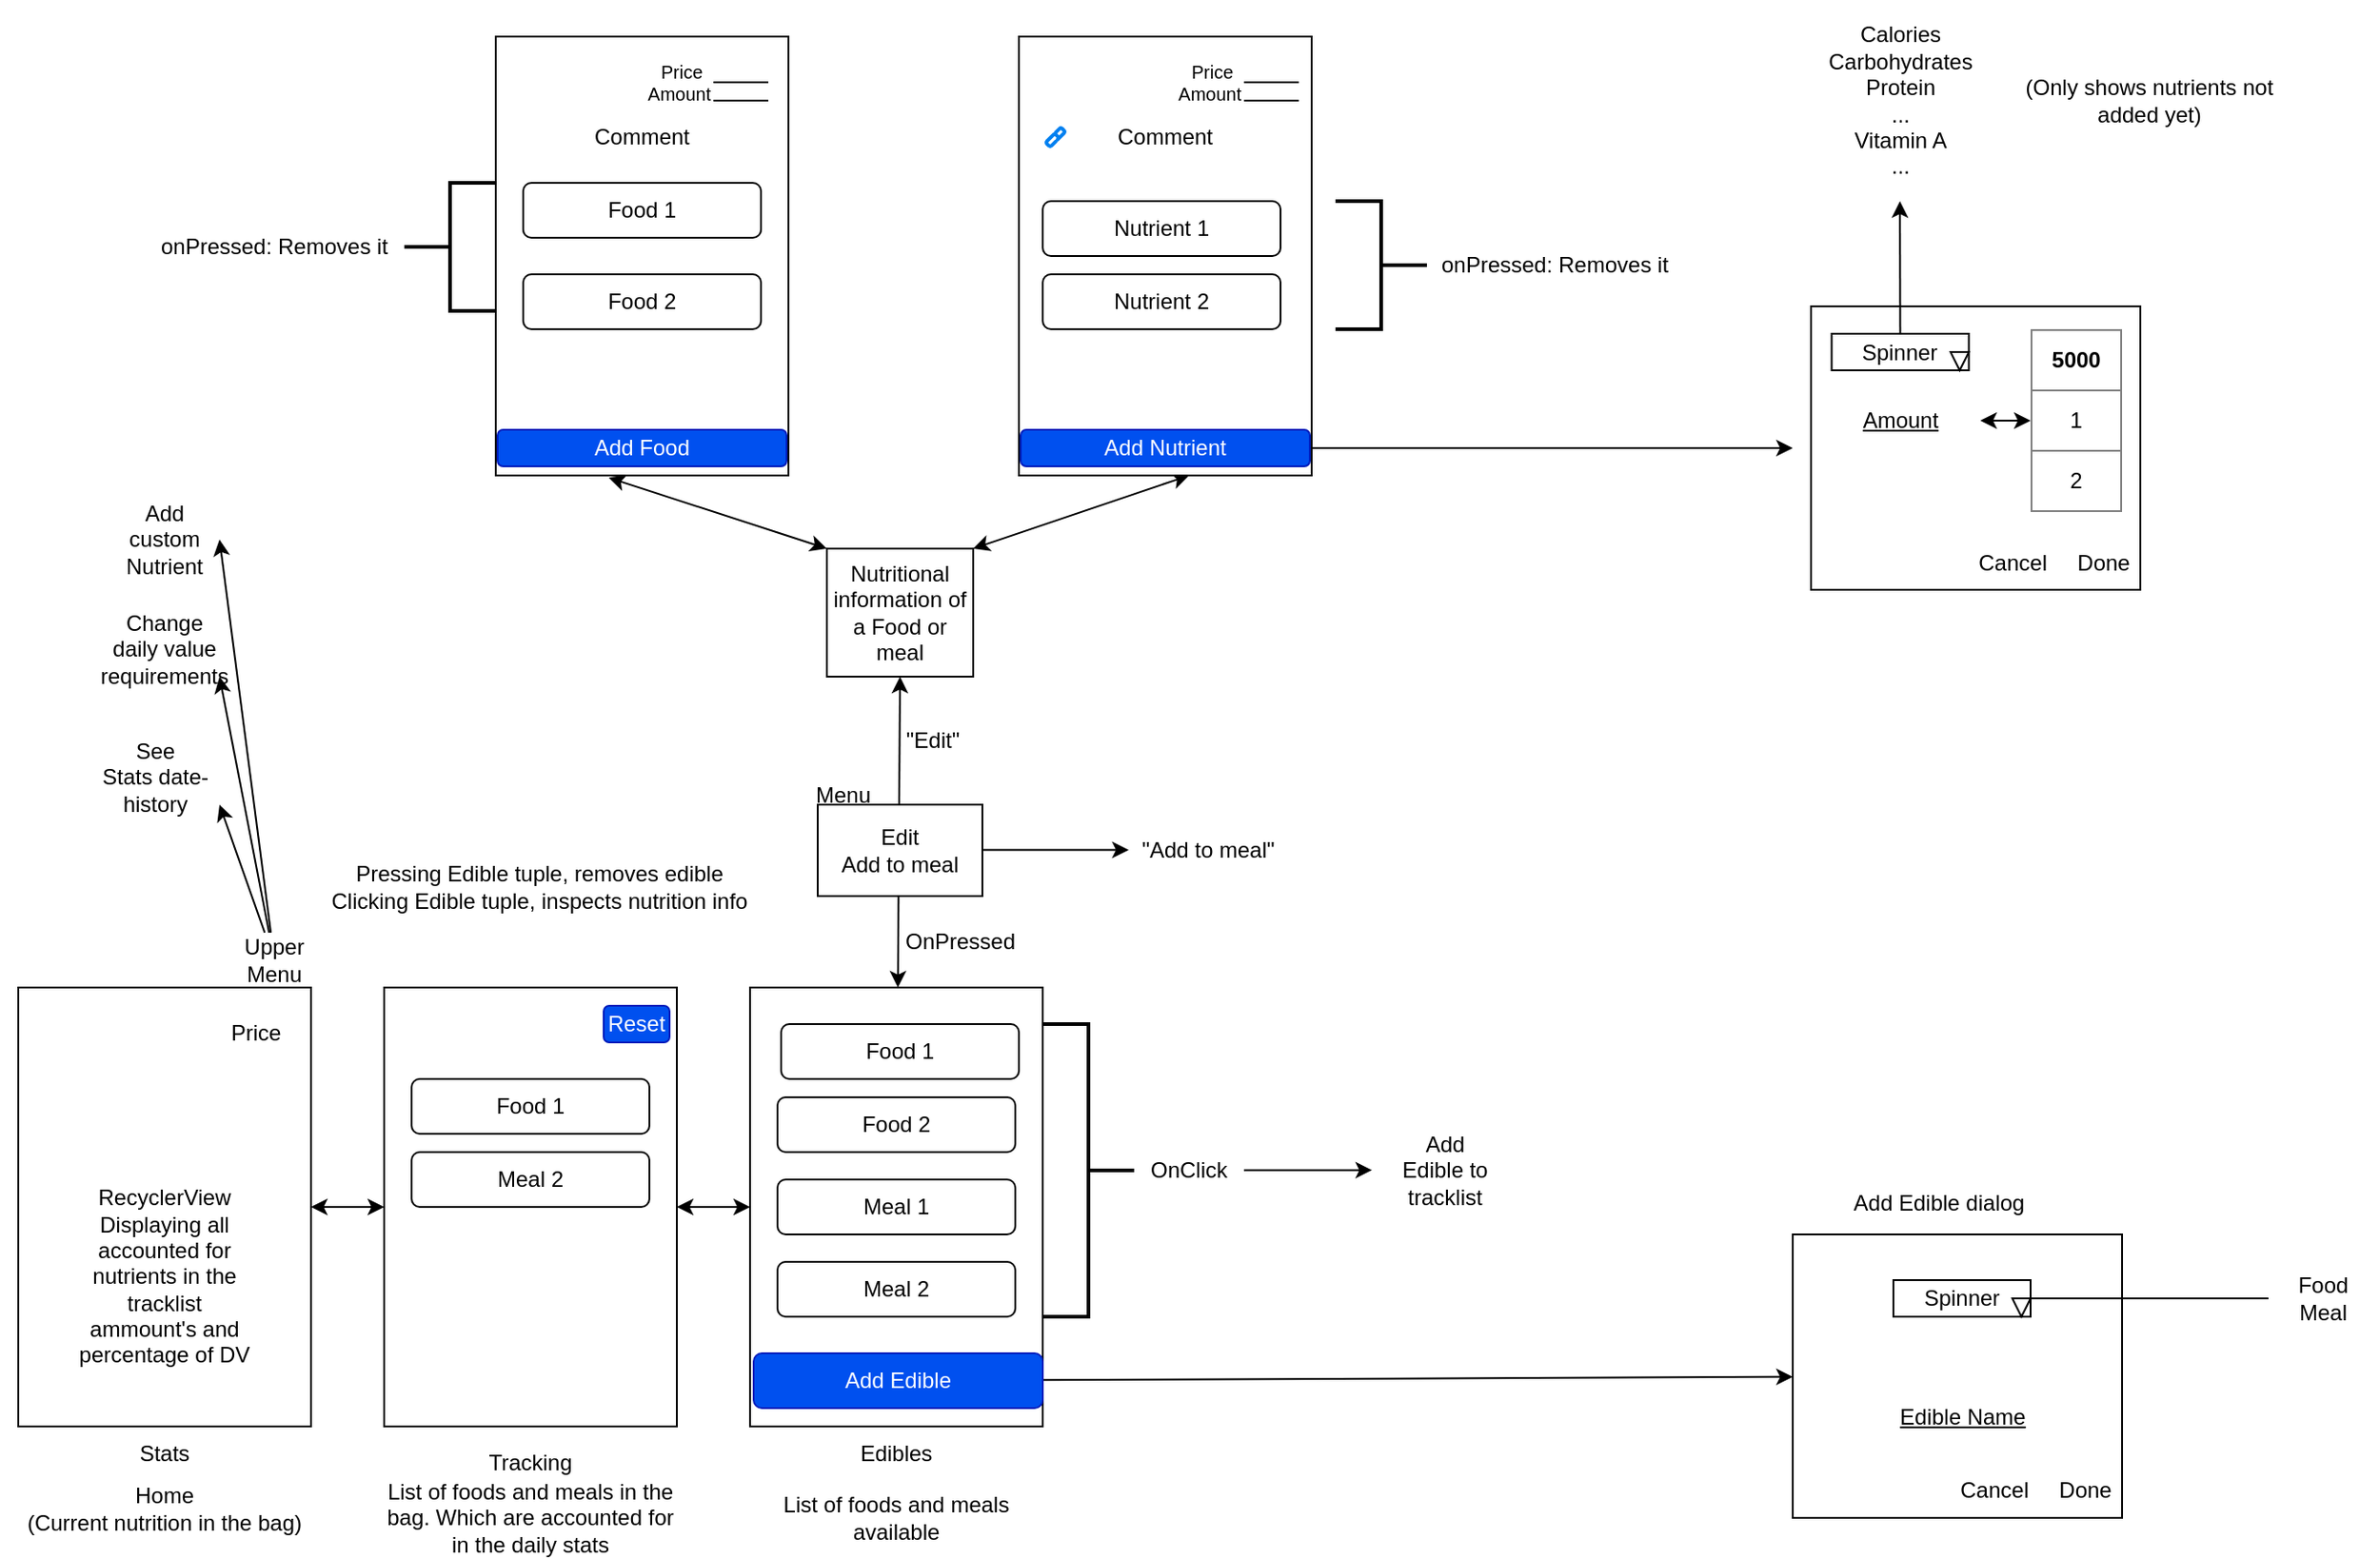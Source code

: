 <mxfile version="17.1.3" type="device"><diagram id="tEaXaVIWpdnvRQvvyCoF" name="Page-1"><mxGraphModel dx="868" dy="1661" grid="1" gridSize="10" guides="1" tooltips="1" connect="1" arrows="1" fold="1" page="1" pageScale="1" pageWidth="827" pageHeight="1169" math="0" shadow="0"><root><mxCell id="0"/><mxCell id="1" parent="0"/><mxCell id="yxa3XQiB45yq6UGkSYTV-2" style="edgeStyle=orthogonalEdgeStyle;rounded=0;orthogonalLoop=1;jettySize=auto;html=1;entryX=0;entryY=0.5;entryDx=0;entryDy=0;startArrow=classic;startFill=1;" parent="1" source="SI6sRgcbAphUeANFBWmg-1" target="SI6sRgcbAphUeANFBWmg-3" edge="1"><mxGeometry relative="1" as="geometry"/></mxCell><mxCell id="SI6sRgcbAphUeANFBWmg-1" value="" style="rounded=0;whiteSpace=wrap;html=1;" parent="1" vertex="1"><mxGeometry x="320" y="280" width="160" height="240" as="geometry"/></mxCell><mxCell id="yxa3XQiB45yq6UGkSYTV-1" style="edgeStyle=orthogonalEdgeStyle;rounded=0;orthogonalLoop=1;jettySize=auto;html=1;entryX=0;entryY=0.5;entryDx=0;entryDy=0;startArrow=classic;startFill=1;" parent="1" source="SI6sRgcbAphUeANFBWmg-2" target="SI6sRgcbAphUeANFBWmg-1" edge="1"><mxGeometry relative="1" as="geometry"/></mxCell><mxCell id="SI6sRgcbAphUeANFBWmg-2" value="" style="rounded=0;whiteSpace=wrap;html=1;" parent="1" vertex="1"><mxGeometry x="120" y="280" width="160" height="240" as="geometry"/></mxCell><mxCell id="yxa3XQiB45yq6UGkSYTV-4" style="rounded=0;orthogonalLoop=1;jettySize=auto;html=1;startArrow=classic;startFill=1;entryX=0.5;entryY=1;entryDx=0;entryDy=0;" parent="1" source="SI6sRgcbAphUeANFBWmg-3" edge="1" target="SI6sRgcbAphUeANFBWmg-8"><mxGeometry relative="1" as="geometry"><mxPoint x="600" y="160" as="targetPoint"/></mxGeometry></mxCell><mxCell id="SI6sRgcbAphUeANFBWmg-3" value="" style="rounded=0;whiteSpace=wrap;html=1;" parent="1" vertex="1"><mxGeometry x="520" y="280" width="160" height="240" as="geometry"/></mxCell><mxCell id="SI6sRgcbAphUeANFBWmg-4" value="Home&lt;br&gt;(Current nutrition in the bag)" style="text;html=1;strokeColor=none;fillColor=none;align=center;verticalAlign=middle;whiteSpace=wrap;rounded=0;" parent="1" vertex="1"><mxGeometry x="110" y="550" width="180" height="30" as="geometry"/></mxCell><mxCell id="SI6sRgcbAphUeANFBWmg-5" value="List of foods and meals in the bag. Which are accounted for in the daily stats" style="text;html=1;strokeColor=none;fillColor=none;align=center;verticalAlign=middle;whiteSpace=wrap;rounded=0;" parent="1" vertex="1"><mxGeometry x="320" y="555" width="160" height="30" as="geometry"/></mxCell><mxCell id="SI6sRgcbAphUeANFBWmg-6" value="List of foods and meals available" style="text;html=1;strokeColor=none;fillColor=none;align=center;verticalAlign=middle;whiteSpace=wrap;rounded=0;" parent="1" vertex="1"><mxGeometry x="520" y="555" width="160" height="30" as="geometry"/></mxCell><mxCell id="yxa3XQiB45yq6UGkSYTV-5" style="rounded=0;orthogonalLoop=1;jettySize=auto;html=1;entryX=0.386;entryY=1.005;entryDx=0;entryDy=0;entryPerimeter=0;startArrow=classic;startFill=1;exitX=0;exitY=0;exitDx=0;exitDy=0;" parent="1" target="SI6sRgcbAphUeANFBWmg-10" edge="1" source="SI6sRgcbAphUeANFBWmg-8"><mxGeometry relative="1" as="geometry"><mxPoint x="560" y="90" as="sourcePoint"/></mxGeometry></mxCell><mxCell id="SI6sRgcbAphUeANFBWmg-7" value="" style="rounded=0;whiteSpace=wrap;html=1;" parent="1" vertex="1"><mxGeometry x="562" y="40" width="80" height="70" as="geometry"/></mxCell><mxCell id="yxa3XQiB45yq6UGkSYTV-6" style="edgeStyle=none;rounded=0;orthogonalLoop=1;jettySize=auto;html=1;entryX=0.581;entryY=1;entryDx=0;entryDy=0;entryPerimeter=0;startArrow=classic;startFill=1;exitX=1;exitY=0;exitDx=0;exitDy=0;" parent="1" source="SI6sRgcbAphUeANFBWmg-8" target="SI6sRgcbAphUeANFBWmg-11" edge="1"><mxGeometry relative="1" as="geometry"><mxPoint x="650" y="90" as="sourcePoint"/></mxGeometry></mxCell><mxCell id="SI6sRgcbAphUeANFBWmg-8" value="Nutritional information of a Food or meal" style="text;html=1;strokeColor=none;fillColor=none;align=center;verticalAlign=middle;whiteSpace=wrap;rounded=0;" parent="1" vertex="1"><mxGeometry x="562" y="40" width="80" height="70" as="geometry"/></mxCell><mxCell id="SI6sRgcbAphUeANFBWmg-10" value="" style="rounded=0;whiteSpace=wrap;html=1;" parent="1" vertex="1"><mxGeometry x="381" y="-240" width="160" height="240" as="geometry"/></mxCell><mxCell id="SI6sRgcbAphUeANFBWmg-11" value="" style="rounded=0;whiteSpace=wrap;html=1;" parent="1" vertex="1"><mxGeometry x="667" y="-240" width="160" height="240" as="geometry"/></mxCell><mxCell id="SI6sRgcbAphUeANFBWmg-12" value="Stats" style="text;html=1;strokeColor=none;fillColor=none;align=center;verticalAlign=middle;whiteSpace=wrap;rounded=0;" parent="1" vertex="1"><mxGeometry x="170" y="520" width="60" height="30" as="geometry"/></mxCell><mxCell id="SI6sRgcbAphUeANFBWmg-13" value="Tracking" style="text;html=1;strokeColor=none;fillColor=none;align=center;verticalAlign=middle;whiteSpace=wrap;rounded=0;" parent="1" vertex="1"><mxGeometry x="370" y="525" width="60" height="30" as="geometry"/></mxCell><mxCell id="SI6sRgcbAphUeANFBWmg-14" value="Edibles" style="text;html=1;strokeColor=none;fillColor=none;align=center;verticalAlign=middle;whiteSpace=wrap;rounded=0;" parent="1" vertex="1"><mxGeometry x="570" y="520" width="60" height="30" as="geometry"/></mxCell><mxCell id="yxa3XQiB45yq6UGkSYTV-7" value="Food 1" style="rounded=1;whiteSpace=wrap;html=1;" parent="1" vertex="1"><mxGeometry x="537" y="300" width="130" height="30" as="geometry"/></mxCell><mxCell id="yxa3XQiB45yq6UGkSYTV-8" value="Food 2" style="rounded=1;whiteSpace=wrap;html=1;" parent="1" vertex="1"><mxGeometry x="535" y="340" width="130" height="30" as="geometry"/></mxCell><mxCell id="yxa3XQiB45yq6UGkSYTV-9" value="Meal 1" style="rounded=1;whiteSpace=wrap;html=1;" parent="1" vertex="1"><mxGeometry x="535" y="385" width="130" height="30" as="geometry"/></mxCell><mxCell id="yxa3XQiB45yq6UGkSYTV-10" value="Meal 2" style="rounded=1;whiteSpace=wrap;html=1;" parent="1" vertex="1"><mxGeometry x="535" y="430" width="130" height="30" as="geometry"/></mxCell><mxCell id="XDs455qbg-VYWI-mJ93x-1" style="rounded=0;orthogonalLoop=1;jettySize=auto;html=1;" parent="1" source="yxa3XQiB45yq6UGkSYTV-11" target="XDs455qbg-VYWI-mJ93x-2" edge="1"><mxGeometry relative="1" as="geometry"><mxPoint x="940.0" y="495" as="targetPoint"/></mxGeometry></mxCell><mxCell id="yxa3XQiB45yq6UGkSYTV-11" value="Add Edible" style="rounded=1;whiteSpace=wrap;html=1;fillColor=#0050ef;fontColor=#ffffff;strokeColor=#001DBC;" parent="1" vertex="1"><mxGeometry x="522" y="480" width="158" height="30" as="geometry"/></mxCell><mxCell id="BZ-5fghmvidyKEME2I5_-1" value="OnPressed" style="text;html=1;strokeColor=none;fillColor=none;align=center;verticalAlign=middle;whiteSpace=wrap;rounded=0;" parent="1" vertex="1"><mxGeometry x="605" y="240" width="60" height="30" as="geometry"/></mxCell><mxCell id="BZ-5fghmvidyKEME2I5_-2" value="" style="strokeWidth=2;html=1;shape=mxgraph.flowchart.annotation_2;align=left;labelPosition=right;pointerEvents=1;rotation=-180;" parent="1" vertex="1"><mxGeometry x="680" y="300" width="50" height="160" as="geometry"/></mxCell><mxCell id="BZ-5fghmvidyKEME2I5_-3" value="OnClick" style="text;html=1;strokeColor=none;fillColor=none;align=center;verticalAlign=middle;whiteSpace=wrap;rounded=0;" parent="1" vertex="1"><mxGeometry x="730" y="365" width="60" height="30" as="geometry"/></mxCell><mxCell id="BZ-5fghmvidyKEME2I5_-5" style="edgeStyle=orthogonalEdgeStyle;rounded=0;orthogonalLoop=1;jettySize=auto;html=1;startArrow=none;startFill=0;" parent="1" edge="1"><mxGeometry relative="1" as="geometry"><mxPoint x="860" y="379.86" as="targetPoint"/><mxPoint x="810" y="379.86" as="sourcePoint"/><Array as="points"><mxPoint x="790" y="379.86"/><mxPoint x="790" y="379.86"/></Array></mxGeometry></mxCell><mxCell id="BZ-5fghmvidyKEME2I5_-6" value="Add Edible to tracklist" style="text;html=1;strokeColor=none;fillColor=none;align=center;verticalAlign=middle;whiteSpace=wrap;rounded=0;" parent="1" vertex="1"><mxGeometry x="870" y="365" width="60" height="30" as="geometry"/></mxCell><mxCell id="ZYqIKrMmc4eZoxXNdhog-4" value="RecyclerView&lt;br&gt;Displaying all accounted for nutrients in the tracklist ammount's and percentage of DV" style="text;html=1;strokeColor=none;fillColor=none;align=center;verticalAlign=middle;whiteSpace=wrap;rounded=0;" parent="1" vertex="1"><mxGeometry x="150" y="380" width="100" height="115" as="geometry"/></mxCell><mxCell id="ZYqIKrMmc4eZoxXNdhog-5" value="Price" style="text;html=1;strokeColor=none;fillColor=none;align=center;verticalAlign=middle;whiteSpace=wrap;rounded=0;" parent="1" vertex="1"><mxGeometry x="220" y="290" width="60" height="30" as="geometry"/></mxCell><mxCell id="ZYqIKrMmc4eZoxXNdhog-7" value="Reset" style="rounded=1;whiteSpace=wrap;html=1;fillColor=#0050ef;fontColor=#ffffff;strokeColor=#001DBC;" parent="1" vertex="1"><mxGeometry x="440" y="290" width="36" height="20" as="geometry"/></mxCell><mxCell id="ZYqIKrMmc4eZoxXNdhog-8" value="Food 1" style="rounded=1;whiteSpace=wrap;html=1;" parent="1" vertex="1"><mxGeometry x="335" y="330" width="130" height="30" as="geometry"/></mxCell><mxCell id="ZYqIKrMmc4eZoxXNdhog-9" value="Meal 2" style="rounded=1;whiteSpace=wrap;html=1;" parent="1" vertex="1"><mxGeometry x="335" y="370" width="130" height="30" as="geometry"/></mxCell><mxCell id="ZYqIKrMmc4eZoxXNdhog-10" value="Pressing Edible tuple, removes edible&lt;br&gt;Clicking Edible tuple, inspects nutrition info" style="text;html=1;strokeColor=none;fillColor=none;align=center;verticalAlign=middle;whiteSpace=wrap;rounded=0;" parent="1" vertex="1"><mxGeometry x="290" y="210" width="230" height="30" as="geometry"/></mxCell><mxCell id="ZYqIKrMmc4eZoxXNdhog-11" value="Food 1" style="rounded=1;whiteSpace=wrap;html=1;" parent="1" vertex="1"><mxGeometry x="396" y="-160" width="130" height="30" as="geometry"/></mxCell><mxCell id="ZYqIKrMmc4eZoxXNdhog-12" value="Food 2" style="rounded=1;whiteSpace=wrap;html=1;" parent="1" vertex="1"><mxGeometry x="396" y="-110" width="130" height="30" as="geometry"/></mxCell><mxCell id="ZYqIKrMmc4eZoxXNdhog-13" value="Nutrient 1" style="rounded=1;whiteSpace=wrap;html=1;" parent="1" vertex="1"><mxGeometry x="680" y="-150" width="130" height="30" as="geometry"/></mxCell><mxCell id="ZYqIKrMmc4eZoxXNdhog-14" value="Nutrient 2" style="rounded=1;whiteSpace=wrap;html=1;" parent="1" vertex="1"><mxGeometry x="680" y="-110" width="130" height="30" as="geometry"/></mxCell><mxCell id="ZYqIKrMmc4eZoxXNdhog-15" value="" style="html=1;verticalLabelPosition=bottom;align=center;labelBackgroundColor=#ffffff;verticalAlign=top;strokeWidth=2;strokeColor=#0080F0;shadow=0;dashed=0;shape=mxgraph.ios7.icons.link;" parent="1" vertex="1"><mxGeometry x="682" y="-190" width="10" height="10" as="geometry"/></mxCell><mxCell id="ZYqIKrMmc4eZoxXNdhog-16" value="Comment" style="text;html=1;strokeColor=none;fillColor=none;align=center;verticalAlign=middle;whiteSpace=wrap;rounded=0;" parent="1" vertex="1"><mxGeometry x="431" y="-200" width="60" height="30" as="geometry"/></mxCell><mxCell id="ZYqIKrMmc4eZoxXNdhog-17" value="Comment" style="text;html=1;strokeColor=none;fillColor=none;align=center;verticalAlign=middle;whiteSpace=wrap;rounded=0;" parent="1" vertex="1"><mxGeometry x="717" y="-200" width="60" height="30" as="geometry"/></mxCell><mxCell id="ZYqIKrMmc4eZoxXNdhog-18" value="Add Food" style="rounded=1;whiteSpace=wrap;html=1;fillColor=#0050ef;fontColor=#ffffff;strokeColor=#001DBC;" parent="1" vertex="1"><mxGeometry x="382" y="-25" width="158" height="20" as="geometry"/></mxCell><mxCell id="AXSVUTMSdFHvQvJrKWBn-16" style="edgeStyle=none;rounded=0;orthogonalLoop=1;jettySize=auto;html=1;" edge="1" parent="1" source="ZYqIKrMmc4eZoxXNdhog-19"><mxGeometry relative="1" as="geometry"><mxPoint x="1090" y="-15" as="targetPoint"/></mxGeometry></mxCell><mxCell id="ZYqIKrMmc4eZoxXNdhog-19" value="Add Nutrient" style="rounded=1;whiteSpace=wrap;html=1;fillColor=#0050ef;fontColor=#ffffff;strokeColor=#001DBC;" parent="1" vertex="1"><mxGeometry x="668" y="-25" width="158" height="20" as="geometry"/></mxCell><mxCell id="ZYqIKrMmc4eZoxXNdhog-20" value="&amp;nbsp; Price&lt;br style=&quot;font-size: 10px&quot;&gt;&amp;nbsp;Amount" style="text;html=1;strokeColor=none;fillColor=none;align=center;verticalAlign=middle;whiteSpace=wrap;rounded=0;strokeWidth=0;spacing=0;fontSize=10;" parent="1" vertex="1"><mxGeometry x="450" y="-230" width="60" height="30" as="geometry"/></mxCell><mxCell id="ZYqIKrMmc4eZoxXNdhog-23" value="" style="line;strokeWidth=1;html=1;perimeter=backbonePerimeter;points=[];outlineConnect=0;" parent="1" vertex="1"><mxGeometry x="500" y="-220" width="30" height="10" as="geometry"/></mxCell><mxCell id="ZYqIKrMmc4eZoxXNdhog-24" value="" style="line;strokeWidth=1;html=1;perimeter=backbonePerimeter;points=[];outlineConnect=0;" parent="1" vertex="1"><mxGeometry x="500" y="-210" width="30" height="10" as="geometry"/></mxCell><mxCell id="ZYqIKrMmc4eZoxXNdhog-31" value="&amp;nbsp; Price&lt;br style=&quot;font-size: 10px&quot;&gt;&amp;nbsp;Amount" style="text;html=1;strokeColor=none;fillColor=none;align=center;verticalAlign=middle;whiteSpace=wrap;rounded=0;strokeWidth=0;spacing=0;fontSize=10;" parent="1" vertex="1"><mxGeometry x="740" y="-230" width="60" height="30" as="geometry"/></mxCell><mxCell id="ZYqIKrMmc4eZoxXNdhog-32" value="" style="line;strokeWidth=1;html=1;perimeter=backbonePerimeter;points=[];outlineConnect=0;" parent="1" vertex="1"><mxGeometry x="790" y="-220" width="30" height="10" as="geometry"/></mxCell><mxCell id="ZYqIKrMmc4eZoxXNdhog-33" value="" style="line;strokeWidth=1;html=1;perimeter=backbonePerimeter;points=[];outlineConnect=0;" parent="1" vertex="1"><mxGeometry x="790" y="-210" width="30" height="10" as="geometry"/></mxCell><mxCell id="3ASHBKDT-t1tER0onI1E-3" style="rounded=0;orthogonalLoop=1;jettySize=auto;html=1;entryX=1;entryY=1;entryDx=0;entryDy=0;" parent="1" source="3ASHBKDT-t1tER0onI1E-1" target="3ASHBKDT-t1tER0onI1E-2" edge="1"><mxGeometry relative="1" as="geometry"/></mxCell><mxCell id="3ASHBKDT-t1tER0onI1E-5" style="edgeStyle=none;rounded=0;orthogonalLoop=1;jettySize=auto;html=1;entryX=1;entryY=1;entryDx=0;entryDy=0;" parent="1" source="3ASHBKDT-t1tER0onI1E-1" target="3ASHBKDT-t1tER0onI1E-4" edge="1"><mxGeometry relative="1" as="geometry"/></mxCell><mxCell id="3ASHBKDT-t1tER0onI1E-7" style="edgeStyle=none;rounded=0;orthogonalLoop=1;jettySize=auto;html=1;entryX=1;entryY=0.5;entryDx=0;entryDy=0;" parent="1" source="3ASHBKDT-t1tER0onI1E-1" target="3ASHBKDT-t1tER0onI1E-6" edge="1"><mxGeometry relative="1" as="geometry"/></mxCell><mxCell id="3ASHBKDT-t1tER0onI1E-1" value="Upper&lt;br&gt;Menu" style="text;html=1;strokeColor=none;fillColor=none;align=center;verticalAlign=middle;whiteSpace=wrap;rounded=0;" parent="1" vertex="1"><mxGeometry x="230" y="250" width="60" height="30" as="geometry"/></mxCell><mxCell id="3ASHBKDT-t1tER0onI1E-2" value="See&lt;br&gt;Stats date-history" style="text;html=1;strokeColor=none;fillColor=none;align=center;verticalAlign=middle;whiteSpace=wrap;rounded=0;" parent="1" vertex="1"><mxGeometry x="160" y="150" width="70" height="30" as="geometry"/></mxCell><mxCell id="3ASHBKDT-t1tER0onI1E-4" value="Change&lt;br&gt;daily value requirements" style="text;html=1;strokeColor=none;fillColor=none;align=center;verticalAlign=middle;whiteSpace=wrap;rounded=0;" parent="1" vertex="1"><mxGeometry x="170" y="80" width="60" height="30" as="geometry"/></mxCell><mxCell id="3ASHBKDT-t1tER0onI1E-6" value="Add&lt;br&gt;custom Nutrient" style="text;html=1;strokeColor=none;fillColor=none;align=center;verticalAlign=middle;whiteSpace=wrap;rounded=0;" parent="1" vertex="1"><mxGeometry x="170" y="20" width="60" height="30" as="geometry"/></mxCell><mxCell id="XDs455qbg-VYWI-mJ93x-2" value="" style="rounded=0;whiteSpace=wrap;html=1;" parent="1" vertex="1"><mxGeometry x="1090" y="415" width="180" height="155" as="geometry"/></mxCell><mxCell id="XDs455qbg-VYWI-mJ93x-3" value="Add Edible dialog" style="text;html=1;strokeColor=none;fillColor=none;align=center;verticalAlign=middle;whiteSpace=wrap;rounded=0;" parent="1" vertex="1"><mxGeometry x="1100" y="377.5" width="140" height="40" as="geometry"/></mxCell><mxCell id="XDs455qbg-VYWI-mJ93x-4" value="Spinner" style="rounded=0;whiteSpace=wrap;html=1;" parent="1" vertex="1"><mxGeometry x="1145" y="440" width="75" height="20" as="geometry"/></mxCell><mxCell id="XDs455qbg-VYWI-mJ93x-5" value="" style="triangle;whiteSpace=wrap;html=1;rotation=90;" parent="1" vertex="1"><mxGeometry x="1210" y="450" width="10" height="10" as="geometry"/></mxCell><mxCell id="XDs455qbg-VYWI-mJ93x-6" value="Edible Name" style="text;html=1;strokeColor=none;fillColor=none;align=center;verticalAlign=middle;whiteSpace=wrap;rounded=0;fontStyle=4" parent="1" vertex="1"><mxGeometry x="1138.75" y="500" width="87.5" height="30" as="geometry"/></mxCell><mxCell id="XDs455qbg-VYWI-mJ93x-7" value="Cancel&amp;nbsp; &amp;nbsp; &amp;nbsp;Done" style="text;html=1;strokeColor=none;fillColor=none;align=center;verticalAlign=middle;whiteSpace=wrap;rounded=0;" parent="1" vertex="1"><mxGeometry x="1176.25" y="540" width="93.75" height="30" as="geometry"/></mxCell><mxCell id="XDs455qbg-VYWI-mJ93x-8" value="&quot;Edit&quot;" style="text;html=1;strokeColor=none;fillColor=none;align=center;verticalAlign=middle;whiteSpace=wrap;rounded=0;" parent="1" vertex="1"><mxGeometry x="590" y="130" width="60" height="30" as="geometry"/></mxCell><mxCell id="XDs455qbg-VYWI-mJ93x-9" value="&quot;Add to meal&quot;" style="text;html=1;strokeColor=none;fillColor=none;align=center;verticalAlign=middle;whiteSpace=wrap;rounded=0;" parent="1" vertex="1"><mxGeometry x="732.5" y="190" width="75" height="30" as="geometry"/></mxCell><mxCell id="XDs455qbg-VYWI-mJ93x-10" value="" style="endArrow=classic;html=1;rounded=0;" parent="1" edge="1"><mxGeometry width="50" height="50" relative="1" as="geometry"><mxPoint x="647" y="204.76" as="sourcePoint"/><mxPoint x="727" y="204.76" as="targetPoint"/></mxGeometry></mxCell><mxCell id="AXSVUTMSdFHvQvJrKWBn-1" value="onPressed: Removes it" style="text;html=1;strokeColor=none;fillColor=none;align=center;verticalAlign=middle;whiteSpace=wrap;rounded=0;" vertex="1" parent="1"><mxGeometry x="880" y="-130" width="160" height="30" as="geometry"/></mxCell><mxCell id="AXSVUTMSdFHvQvJrKWBn-3" value="" style="strokeWidth=2;html=1;shape=mxgraph.flowchart.annotation_2;align=left;labelPosition=right;pointerEvents=1;rotation=-180;" vertex="1" parent="1"><mxGeometry x="840" y="-150" width="50" height="70" as="geometry"/></mxCell><mxCell id="AXSVUTMSdFHvQvJrKWBn-4" value="" style="strokeWidth=2;html=1;shape=mxgraph.flowchart.annotation_2;align=left;labelPosition=right;pointerEvents=1;rotation=0;" vertex="1" parent="1"><mxGeometry x="331" y="-160" width="50" height="70" as="geometry"/></mxCell><mxCell id="AXSVUTMSdFHvQvJrKWBn-5" value="onPressed: Removes it" style="text;html=1;strokeColor=none;fillColor=none;align=center;verticalAlign=middle;whiteSpace=wrap;rounded=0;" vertex="1" parent="1"><mxGeometry x="180" y="-140" width="160" height="30" as="geometry"/></mxCell><mxCell id="AXSVUTMSdFHvQvJrKWBn-7" value="Edit&lt;br&gt;Add to meal" style="rounded=0;whiteSpace=wrap;html=1;" vertex="1" parent="1"><mxGeometry x="557" y="180" width="90" height="50" as="geometry"/></mxCell><mxCell id="AXSVUTMSdFHvQvJrKWBn-8" value="Menu" style="text;html=1;strokeColor=none;fillColor=none;align=center;verticalAlign=middle;whiteSpace=wrap;rounded=0;" vertex="1" parent="1"><mxGeometry x="541" y="160" width="60" height="30" as="geometry"/></mxCell><mxCell id="AXSVUTMSdFHvQvJrKWBn-9" value="" style="endArrow=none;html=1;rounded=0;exitX=0;exitY=0.25;exitDx=0;exitDy=0;" edge="1" parent="1" source="XDs455qbg-VYWI-mJ93x-5"><mxGeometry width="50" height="50" relative="1" as="geometry"><mxPoint x="1310" y="460" as="sourcePoint"/><mxPoint x="1350" y="450" as="targetPoint"/></mxGeometry></mxCell><mxCell id="AXSVUTMSdFHvQvJrKWBn-10" value="Food&lt;br&gt;Meal" style="text;html=1;strokeColor=none;fillColor=none;align=center;verticalAlign=middle;whiteSpace=wrap;rounded=0;" vertex="1" parent="1"><mxGeometry x="1350" y="435" width="60" height="30" as="geometry"/></mxCell><mxCell id="AXSVUTMSdFHvQvJrKWBn-11" value="" style="rounded=0;whiteSpace=wrap;html=1;" vertex="1" parent="1"><mxGeometry x="1100" y="-92.5" width="180" height="155" as="geometry"/></mxCell><mxCell id="AXSVUTMSdFHvQvJrKWBn-23" style="edgeStyle=none;rounded=0;orthogonalLoop=1;jettySize=auto;html=1;exitX=0.5;exitY=0;exitDx=0;exitDy=0;startArrow=none;startFill=0;" edge="1" parent="1" source="AXSVUTMSdFHvQvJrKWBn-12"><mxGeometry relative="1" as="geometry"><mxPoint x="1148.571" y="-150" as="targetPoint"/></mxGeometry></mxCell><mxCell id="AXSVUTMSdFHvQvJrKWBn-12" value="Spinner" style="rounded=0;whiteSpace=wrap;html=1;" vertex="1" parent="1"><mxGeometry x="1111.25" y="-77.5" width="75" height="20" as="geometry"/></mxCell><mxCell id="AXSVUTMSdFHvQvJrKWBn-13" value="" style="triangle;whiteSpace=wrap;html=1;rotation=90;" vertex="1" parent="1"><mxGeometry x="1176.25" y="-67.5" width="10" height="10" as="geometry"/></mxCell><mxCell id="AXSVUTMSdFHvQvJrKWBn-22" style="edgeStyle=none;rounded=0;orthogonalLoop=1;jettySize=auto;html=1;entryX=0;entryY=0.5;entryDx=0;entryDy=0;startArrow=classic;startFill=1;" edge="1" parent="1" source="AXSVUTMSdFHvQvJrKWBn-14" target="AXSVUTMSdFHvQvJrKWBn-19"><mxGeometry relative="1" as="geometry"/></mxCell><mxCell id="AXSVUTMSdFHvQvJrKWBn-14" value="Amount" style="text;html=1;strokeColor=none;fillColor=none;align=center;verticalAlign=middle;whiteSpace=wrap;rounded=0;fontStyle=4" vertex="1" parent="1"><mxGeometry x="1105" y="-45" width="87.5" height="30" as="geometry"/></mxCell><mxCell id="AXSVUTMSdFHvQvJrKWBn-15" value="Cancel&amp;nbsp; &amp;nbsp; &amp;nbsp;Done" style="text;html=1;strokeColor=none;fillColor=none;align=center;verticalAlign=middle;whiteSpace=wrap;rounded=0;" vertex="1" parent="1"><mxGeometry x="1186.25" y="32.5" width="93.75" height="30" as="geometry"/></mxCell><mxCell id="AXSVUTMSdFHvQvJrKWBn-19" value="&lt;table border=&quot;1&quot; width=&quot;100%&quot; cellpadding=&quot;4&quot; style=&quot;width: 100% ; height: 100% ; border-collapse: collapse&quot;&gt;&lt;tbody&gt;&lt;tr&gt;&lt;th align=&quot;center&quot;&gt;5000&lt;/th&gt;&lt;/tr&gt;&lt;tr&gt;&lt;td align=&quot;center&quot;&gt;1&lt;/td&gt;&lt;/tr&gt;&lt;tr&gt;&lt;td align=&quot;center&quot;&gt;2&lt;/td&gt;&lt;/tr&gt;&lt;/tbody&gt;&lt;/table&gt;" style="text;html=1;strokeColor=none;fillColor=none;overflow=fill;" vertex="1" parent="1"><mxGeometry x="1220" y="-80" width="50" height="100" as="geometry"/></mxCell><mxCell id="AXSVUTMSdFHvQvJrKWBn-25" value="Calories&lt;br&gt;Carbohydrates&lt;br&gt;Protein&lt;br&gt;...&lt;br&gt;Vitamin A&lt;br&gt;..." style="text;html=1;strokeColor=none;fillColor=none;align=center;verticalAlign=middle;whiteSpace=wrap;rounded=0;" vertex="1" parent="1"><mxGeometry x="1100" y="-260" width="97.5" height="110" as="geometry"/></mxCell><mxCell id="AXSVUTMSdFHvQvJrKWBn-26" value="(Only shows nutrients not added yet)" style="text;html=1;strokeColor=none;fillColor=none;align=center;verticalAlign=middle;whiteSpace=wrap;rounded=0;" vertex="1" parent="1"><mxGeometry x="1210" y="-220" width="150" height="30" as="geometry"/></mxCell></root></mxGraphModel></diagram></mxfile>